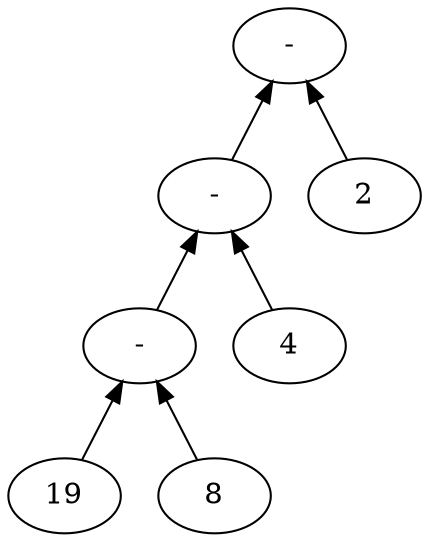 digraph G {
 rankdir=BT;
 n_0[label="19"];
 n_1[label="8"];
 n_2[label="-"];
 n_3[label="4"];
 n_4[label="-"];
 n_5[label="2"];
 n_6[label="-"];
n_1 -> n_2;
n_0 -> n_2;
n_3 -> n_4;
n_2 -> n_4;
n_5 -> n_6;
n_4 -> n_6;
}